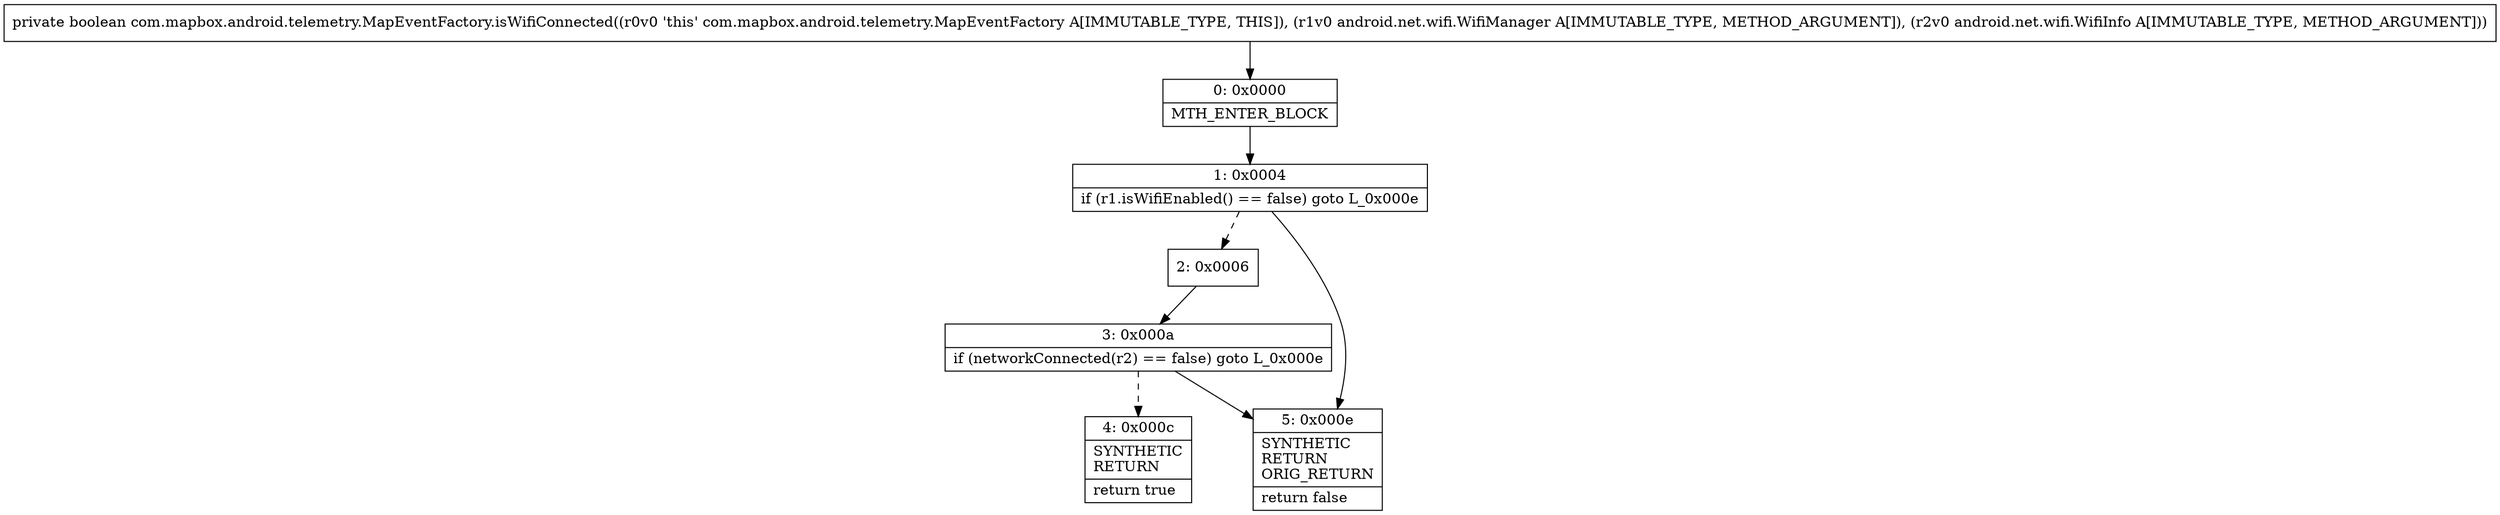 digraph "CFG forcom.mapbox.android.telemetry.MapEventFactory.isWifiConnected(Landroid\/net\/wifi\/WifiManager;Landroid\/net\/wifi\/WifiInfo;)Z" {
Node_0 [shape=record,label="{0\:\ 0x0000|MTH_ENTER_BLOCK\l}"];
Node_1 [shape=record,label="{1\:\ 0x0004|if (r1.isWifiEnabled() == false) goto L_0x000e\l}"];
Node_2 [shape=record,label="{2\:\ 0x0006}"];
Node_3 [shape=record,label="{3\:\ 0x000a|if (networkConnected(r2) == false) goto L_0x000e\l}"];
Node_4 [shape=record,label="{4\:\ 0x000c|SYNTHETIC\lRETURN\l|return true\l}"];
Node_5 [shape=record,label="{5\:\ 0x000e|SYNTHETIC\lRETURN\lORIG_RETURN\l|return false\l}"];
MethodNode[shape=record,label="{private boolean com.mapbox.android.telemetry.MapEventFactory.isWifiConnected((r0v0 'this' com.mapbox.android.telemetry.MapEventFactory A[IMMUTABLE_TYPE, THIS]), (r1v0 android.net.wifi.WifiManager A[IMMUTABLE_TYPE, METHOD_ARGUMENT]), (r2v0 android.net.wifi.WifiInfo A[IMMUTABLE_TYPE, METHOD_ARGUMENT])) }"];
MethodNode -> Node_0;
Node_0 -> Node_1;
Node_1 -> Node_2[style=dashed];
Node_1 -> Node_5;
Node_2 -> Node_3;
Node_3 -> Node_4[style=dashed];
Node_3 -> Node_5;
}

